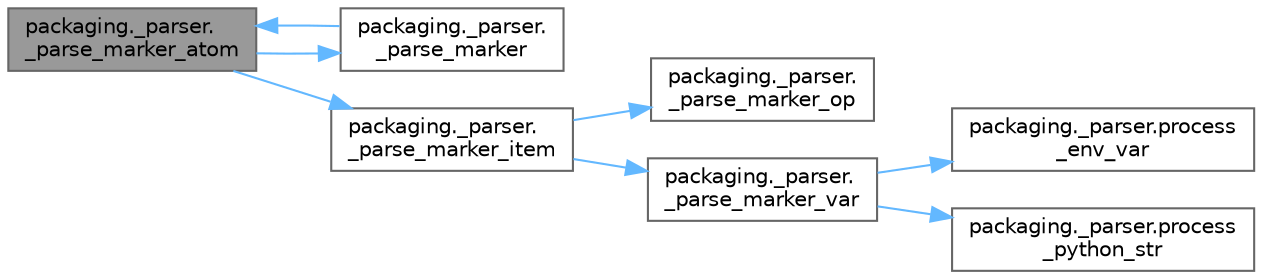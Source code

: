 digraph "packaging._parser._parse_marker_atom"
{
 // LATEX_PDF_SIZE
  bgcolor="transparent";
  edge [fontname=Helvetica,fontsize=10,labelfontname=Helvetica,labelfontsize=10];
  node [fontname=Helvetica,fontsize=10,shape=box,height=0.2,width=0.4];
  rankdir="LR";
  Node1 [id="Node000001",label="packaging._parser.\l_parse_marker_atom",height=0.2,width=0.4,color="gray40", fillcolor="grey60", style="filled", fontcolor="black",tooltip=" "];
  Node1 -> Node2 [id="edge1_Node000001_Node000002",color="steelblue1",style="solid",tooltip=" "];
  Node2 [id="Node000002",label="packaging._parser.\l_parse_marker",height=0.2,width=0.4,color="grey40", fillcolor="white", style="filled",URL="$namespacepackaging_1_1__parser.html#aece95ee47c73dcdbf8d202a579fc8698",tooltip=" "];
  Node2 -> Node1 [id="edge2_Node000002_Node000001",color="steelblue1",style="solid",tooltip=" "];
  Node1 -> Node3 [id="edge3_Node000001_Node000003",color="steelblue1",style="solid",tooltip=" "];
  Node3 [id="Node000003",label="packaging._parser.\l_parse_marker_item",height=0.2,width=0.4,color="grey40", fillcolor="white", style="filled",URL="$namespacepackaging_1_1__parser.html#ab186b4a8a89f15fbd4ce1bd4516f6189",tooltip=" "];
  Node3 -> Node4 [id="edge4_Node000003_Node000004",color="steelblue1",style="solid",tooltip=" "];
  Node4 [id="Node000004",label="packaging._parser.\l_parse_marker_op",height=0.2,width=0.4,color="grey40", fillcolor="white", style="filled",URL="$namespacepackaging_1_1__parser.html#ac236faf57df754f111d6276373653196",tooltip=" "];
  Node3 -> Node5 [id="edge5_Node000003_Node000005",color="steelblue1",style="solid",tooltip=" "];
  Node5 [id="Node000005",label="packaging._parser.\l_parse_marker_var",height=0.2,width=0.4,color="grey40", fillcolor="white", style="filled",URL="$namespacepackaging_1_1__parser.html#a903f5b5c8a32688e0bcc7e19e80f5ee4",tooltip=" "];
  Node5 -> Node6 [id="edge6_Node000005_Node000006",color="steelblue1",style="solid",tooltip=" "];
  Node6 [id="Node000006",label="packaging._parser.process\l_env_var",height=0.2,width=0.4,color="grey40", fillcolor="white", style="filled",URL="$namespacepackaging_1_1__parser.html#af152ab850afac9bd975fedf16e3bf509",tooltip=" "];
  Node5 -> Node7 [id="edge7_Node000005_Node000007",color="steelblue1",style="solid",tooltip=" "];
  Node7 [id="Node000007",label="packaging._parser.process\l_python_str",height=0.2,width=0.4,color="grey40", fillcolor="white", style="filled",URL="$namespacepackaging_1_1__parser.html#a6f215513a9ea6931f80015934d89c7d6",tooltip=" "];
}
